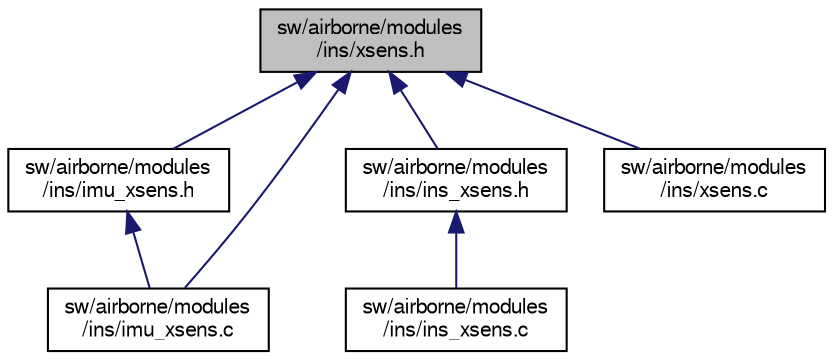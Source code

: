 digraph "sw/airborne/modules/ins/xsens.h"
{
  edge [fontname="FreeSans",fontsize="10",labelfontname="FreeSans",labelfontsize="10"];
  node [fontname="FreeSans",fontsize="10",shape=record];
  Node1 [label="sw/airborne/modules\l/ins/xsens.h",height=0.2,width=0.4,color="black", fillcolor="grey75", style="filled", fontcolor="black"];
  Node1 -> Node2 [dir="back",color="midnightblue",fontsize="10",style="solid",fontname="FreeSans"];
  Node2 [label="sw/airborne/modules\l/ins/imu_xsens.h",height=0.2,width=0.4,color="black", fillcolor="white", style="filled",URL="$imu__xsens_8h.html",tooltip="XSENS to just provide IMU measurements. "];
  Node2 -> Node3 [dir="back",color="midnightblue",fontsize="10",style="solid",fontname="FreeSans"];
  Node3 [label="sw/airborne/modules\l/ins/imu_xsens.c",height=0.2,width=0.4,color="black", fillcolor="white", style="filled",URL="$imu__xsens_8c.html",tooltip="XSENS to just provide IMU measurements. "];
  Node1 -> Node3 [dir="back",color="midnightblue",fontsize="10",style="solid",fontname="FreeSans"];
  Node1 -> Node4 [dir="back",color="midnightblue",fontsize="10",style="solid",fontname="FreeSans"];
  Node4 [label="sw/airborne/modules\l/ins/ins_xsens.h",height=0.2,width=0.4,color="black", fillcolor="white", style="filled",URL="$ins__xsens_8h.html",tooltip="Xsens as a full INS solution. "];
  Node4 -> Node5 [dir="back",color="midnightblue",fontsize="10",style="solid",fontname="FreeSans"];
  Node5 [label="sw/airborne/modules\l/ins/ins_xsens.c",height=0.2,width=0.4,color="black", fillcolor="white", style="filled",URL="$ins__xsens_8c.html",tooltip="Xsens as a full INS solution. "];
  Node1 -> Node6 [dir="back",color="midnightblue",fontsize="10",style="solid",fontname="FreeSans"];
  Node6 [label="sw/airborne/modules\l/ins/xsens.c",height=0.2,width=0.4,color="black", fillcolor="white", style="filled",URL="$xsens_8c.html",tooltip="Parser for the Xsens protocol. "];
}
